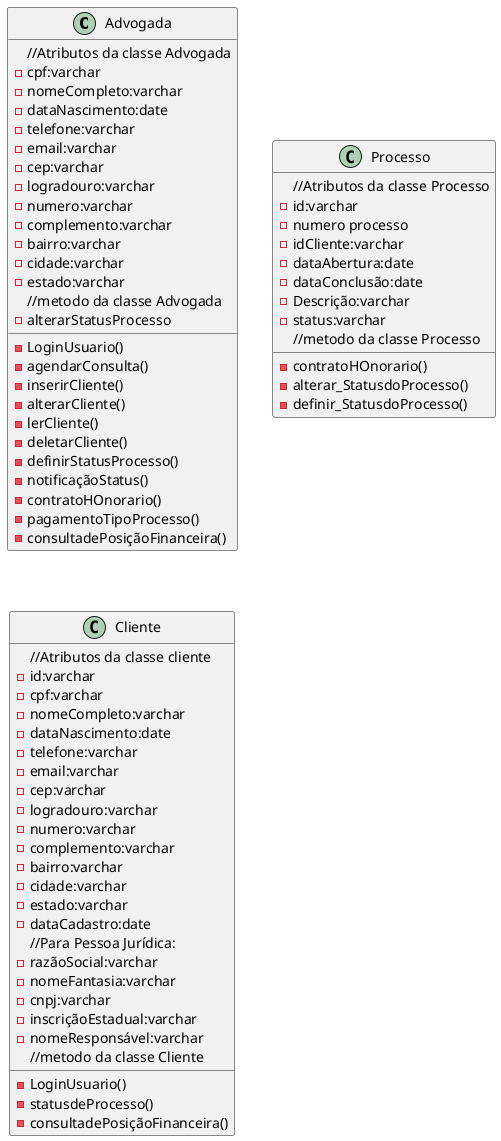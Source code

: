 @startuml
 
class Advogada {
    //Atributos da classe Advogada
    -cpf:varchar
    -nomeCompleto:varchar
    -dataNascimento:date
    -telefone:varchar
    -email:varchar
    -cep:varchar
    -logradouro:varchar
    -numero:varchar
    -complemento:varchar
    -bairro:varchar
    -cidade:varchar
    -estado:varchar
    //metodo da classe Advogada
    -LoginUsuario()
    -agendarConsulta()
    -inserirCliente()
    -alterarCliente()
    -lerCliente()
    -deletarCliente()
    -definirStatusProcesso()
    -notificaçãoStatus()
    -alterarStatusProcesso
    -contratoHOnorario()
    -pagamentoTipoProcesso()
    -consultadePosiçãoFinanceira()
    
}
 
class  Processo {
    //Atributos da classe Processo
    -id:varchar
    -numero processo
    -idCliente:varchar
    -dataAbertura:date
    -dataConclusão:date
    -Descrição:varchar
    -status:varchar
    //metodo da classe Processo
    -contratoHOnorario()
    -alterar_StatusdoProcesso()
    -definir_StatusdoProcesso()
    
   
}

class Cliente {
    //Atributos da classe cliente
    -id:varchar
    -cpf:varchar
    -nomeCompleto:varchar
    -dataNascimento:date
    -telefone:varchar
    -email:varchar
    -cep:varchar
    -logradouro:varchar
    -numero:varchar
    -complemento:varchar
    -bairro:varchar
    -cidade:varchar
    -estado:varchar
    -dataCadastro:date
    //Para Pessoa Jurídica:
    -razãoSocial:varchar
    -nomeFantasia:varchar
    -cnpj:varchar
    -inscriçãoEstadual:varchar
    -nomeResponsável:varchar
    //metodo da classe Cliente
    -LoginUsuario()
    -statusdeProcesso()
    -consultadePosiçãoFinanceira()
   
}
 
@endum
 